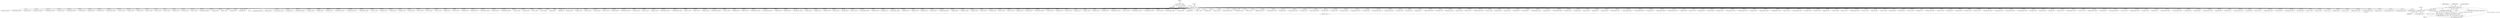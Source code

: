 digraph "0_ImageMagick_56d6e20de489113617cbbddaf41e92600a34db22@array" {
"1006745" [label="(Call,msl_info->image[n] == (Image *) NULL)"];
"1006751" [label="(Call,(Image *) NULL)"];
"1000237" [label="(Call,(char *) NULL)"];
"1000232" [label="(Call,(const char *) NULL)"];
"1006825" [label="(Call,EqualizeImage(msl_info->image[n]))"];
"1006823" [label="(Call,(void) EqualizeImage(msl_info->image[n]))"];
"1017024" [label="(Call,(const xmlChar *) NULL)"];
"1018046" [label="(Call,(Image*) NULL)"];
"1014142" [label="(Call,(char **) NULL)"];
"1010798" [label="(Call,(const xmlChar *) NULL)"];
"1017467" [label="(Call,(Image *) NULL)"];
"1015745" [label="(Call,(const xmlChar *) NULL)"];
"1000443" [label="(Call,(Image *) NULL)"];
"1007796" [label="(Call,(char **) NULL)"];
"1016888" [label="(Call,(char **) NULL)"];
"1006745" [label="(Call,msl_info->image[n] == (Image *) NULL)"];
"1012032" [label="(Call,(char **) NULL)"];
"1014502" [label="(Call,(Image *) NULL)"];
"1003100" [label="(Call,(char **) NULL)"];
"1014729" [label="(Call,(const xmlChar *) NULL)"];
"1008582" [label="(Call,(const xmlChar *) NULL)"];
"1016387" [label="(Call,(char **) NULL)"];
"1016837" [label="(Call,(const xmlChar *) NULL)"];
"1000234" [label="(Identifier,NULL)"];
"1009820" [label="(Call,(const xmlChar *) NULL)"];
"1010587" [label="(Call,(Image *) NULL)"];
"1016133" [label="(Call,(const char *) NULL)"];
"1003342" [label="(Call,(const xmlChar *) NULL)"];
"1008856" [label="(Call,(Image *) NULL)"];
"1009117" [label="(Call,(const xmlChar *) NULL)"];
"1004334" [label="(Call,(const xmlChar *) NULL)"];
"1010545" [label="(Call,(Image *) NULL)"];
"1004476" [label="(Call,(const xmlChar *) NULL)"];
"1014438" [label="(Call,(Image *) NULL)"];
"1004223" [label="(Call,(Image *) NULL)"];
"1004443" [label="(Call,(Image *) NULL)"];
"1001578" [label="(Call,(const xmlChar *) NULL)"];
"1005702" [label="(Call,(char **) NULL)"];
"1009445" [label="(Call,(Image *) NULL)"];
"1014856" [label="(Call,(Image *) NULL)"];
"1014978" [label="(Call,(char **) NULL)"];
"1001878" [label="(Call,(char **) NULL)"];
"1011909" [label="(Call,(char **) NULL)"];
"1006409" [label="(Call,(Image *) NULL)"];
"1001942" [label="(Call,(Image *) NULL)"];
"1009559" [label="(Call,(char **) NULL)"];
"1018654" [label="(Call,(const xmlChar *) NULL)"];
"1003311" [label="(Call,(Image *) NULL)"];
"1008674" [label="(Call,(char **) NULL)"];
"1016998" [label="(Call,(Image *) NULL)"];
"1016530" [label="(Call,(Image *) NULL)"];
"1019593" [label="(Call,value != NULL)"];
"1018956" [label="(Call,(const xmlChar *) NULL)"];
"1006743" [label="(Block,)"];
"1005566" [label="(Call,(char **) NULL)"];
"1004729" [label="(Call,(const xmlChar *) NULL)"];
"1009780" [label="(Call,(Image *) NULL)"];
"1019251" [label="(Call,(const xmlChar *) NULL)"];
"1002635" [label="(Call,(Image *) NULL)"];
"1013972" [label="(Call,(Image *) NULL)"];
"1015719" [label="(Call,(Image *) NULL)"];
"1006776" [label="(Call,(const xmlChar *) NULL)"];
"1002016" [label="(Call,(const xmlChar *) NULL)"];
"1017744" [label="(Call,(const xmlChar *) NULL)"];
"1008628" [label="(Call,(char **) NULL)"];
"1018781" [label="(Call,(Image *) NULL)"];
"1006764" [label="(Identifier,attributes)"];
"1003476" [label="(Call,(Image *) NULL)"];
"1006368" [label="(Call,(Image *) NULL)"];
"1000279" [label="(Call,(Image *) NULL)"];
"1019173" [label="(Call,(char **) NULL)"];
"1001058" [label="(Call,(char **) NULL)"];
"1005603" [label="(Call,(char **) NULL)"];
"1018251" [label="(Call,(Image*) NULL)"];
"1016684" [label="(Call,(char **) NULL)"];
"1019225" [label="(Call,(Image *) NULL)"];
"1002948" [label="(Call,(Image *) NULL)"];
"1006241" [label="(Call,(const xmlChar *) NULL)"];
"1006746" [label="(Call,msl_info->image[n])"];
"1004306" [label="(Call,(Image *) NULL)"];
"1001756" [label="(Call,(const xmlChar *) NULL)"];
"1006857" [label="(Call,(Image *) NULL)"];
"1003989" [label="(Call,(Image *) NULL)"];
"1012916" [label="(Call,(char *) NULL)"];
"1010015" [label="(Call,(char **) NULL)"];
"1017719" [label="(Call,(Image *) NULL)"];
"1000239" [label="(Identifier,NULL)"];
"1002451" [label="(Call,(Image *) NULL)"];
"1011200" [label="(Call,(Image *) NULL)"];
"1010393" [label="(Call,(Image *) NULL)"];
"1012993" [label="(Call,(Image *) NULL)"];
"1006330" [label="(Call,(char **) NULL)"];
"1017221" [label="(Call,(Image *) NULL)"];
"1002525" [label="(Call,(const xmlChar *) NULL)"];
"1006756" [label="(Identifier,OptionError)"];
"1014248" [label="(Call,(Image *) NULL)"];
"1007724" [label="(Call,(char **) NULL)"];
"1014207" [label="(Call,(Image *) NULL)"];
"1007223" [label="(Call,(const xmlChar *) NULL)"];
"1013018" [label="(Call,(const xmlChar *) NULL)"];
"1017674" [label="(Call,(char **) NULL)"];
"1000936" [label="(Call,(char **) NULL)"];
"1006216" [label="(Call,(Image *) NULL)"];
"1018449" [label="(Call,(const xmlChar *) NULL)"];
"1009893" [label="(Call,(char **) NULL)"];
"1004956" [label="(Call,(Image *) NULL)"];
"1000959" [label="(Call,(char **) NULL)"];
"1000533" [label="(Call,(const xmlChar *) NULL)"];
"1006434" [label="(Call,(const xmlChar *) NULL)"];
"1014663" [label="(Call,(Image *) NULL)"];
"1018113" [label="(Call,(Image*) NULL)"];
"1002331" [label="(Call,(const xmlChar *) NULL)"];
"1008729" [label="(Call,(Image *) NULL)"];
"1009605" [label="(Call,(Image *) NULL)"];
"1015066" [label="(Call,(Image *) NULL)"];
"1005726" [label="(Call,(char **) NULL)"];
"1006627" [label="(Call,(Image *) NULL)"];
"1006523" [label="(Call,(char **) NULL)"];
"1010277" [label="(Call,(const xmlChar *) NULL)"];
"1002499" [label="(Call,(Image *) NULL)"];
"1009081" [label="(Call,(Image *) NULL)"];
"1012865" [label="(Call,(const xmlChar *) NULL)"];
"1000484" [label="(Call,(Image *) NULL)"];
"1017564" [label="(Call,(Image *) NULL)"];
"1008142" [label="(Call,(Image *) NULL)"];
"1007570" [label="(Call,(Image *) NULL)"];
"1014281" [label="(Call,(const xmlChar *) NULL)"];
"1016811" [label="(Call,(Image *) NULL)"];
"1019031" [label="(Call,(const char *) NULL)"];
"1007182" [label="(Call,(Image *) NULL)"];
"1006831" [label="(ControlStructure,break;)"];
"1009876" [label="(Call,(char **) NULL)"];
"1010252" [label="(Call,(Image *) NULL)"];
"1013695" [label="(Call,(char **) NULL)"];
"1017833" [label="(Call,(char **) NULL)"];
"1017871" [label="(Call,(Image *) NULL)"];
"1018321" [label="(Call,(Image *) NULL)"];
"1006753" [label="(Identifier,NULL)"];
"1000230" [label="(Call,keyword=(const char *) NULL)"];
"1007668" [label="(Call,(const xmlChar *) NULL)"];
"1006751" [label="(Call,(Image *) NULL)"];
"1008334" [label="(Call,(Image *) NULL)"];
"1007621" [label="(Call,(Image *) NULL)"];
"1010734" [label="(Call,(char **) NULL)"];
"1015016" [label="(Call,(Image *) NULL)"];
"1018821" [label="(Call,(Image *) NULL)"];
"1013607" [label="(Call,(Image *) NULL)"];
"1002291" [label="(Call,(Image *) NULL)"];
"1007967" [label="(Call,(const xmlChar *) NULL)"];
"1017364" [label="(Call,(char **) NULL)"];
"1011472" [label="(Call,(const xmlChar **) NULL)"];
"1000232" [label="(Call,(const char *) NULL)"];
"1002997" [label="(Call,(const xmlChar *) NULL)"];
"1013107" [label="(Call,(char **) NULL)"];
"1006744" [label="(ControlStructure,if (msl_info->image[n] == (Image *) NULL))"];
"1016555" [label="(Call,(const xmlChar *) NULL)"];
"1009940" [label="(Call,(char **) NULL)"];
"1019096" [label="(Call,(Image *) NULL)"];
"1011886" [label="(Call,(char **) NULL)"];
"1018928" [label="(Call,(Image *) NULL)"];
"1015669" [label="(Call,(char **) NULL)"];
"1012853" [label="(Call,(const xmlChar **) NULL)"];
"1000235" [label="(Call,value=(char *) NULL)"];
"1009965" [label="(Call,(char **) NULL)"];
"1004981" [label="(Call,(const xmlChar *) NULL)"];
"1002709" [label="(Call,(const xmlChar *) NULL)"];
"1008246" [label="(Call,(Image *) NULL)"];
"1006826" [label="(Call,msl_info->image[n])"];
"1014003" [label="(Call,(const xmlChar *) NULL)"];
"1001731" [label="(Call,(Image *) NULL)"];
"1005108" [label="(Call,(const xmlChar *) NULL)"];
"1018560" [label="(Call,(Image *) NULL)"];
"1015487" [label="(Call,(Image *) NULL)"];
"1006823" [label="(Call,(void) EqualizeImage(msl_info->image[n]))"];
"1003448" [label="(Call,(const char *) NULL)"];
"1000307" [label="(Call,(const xmlChar *) NULL)"];
"1001550" [label="(Call,(Image *) NULL)"];
"1019122" [label="(Call,(const xmlChar *) NULL)"];
"1019477" [label="(Call,(const xmlChar *) NULL)"];
"1005059" [label="(Call,(Image *) NULL)"];
"1001680" [label="(Call,(Image *) NULL)"];
"1012626" [label="(Call,(Image *) NULL)"];
"1014528" [label="(Call,(const xmlChar *) NULL)"];
"1015235" [label="(Call,(Image *) NULL)"];
"1003765" [label="(Call,(const char *) NULL)"];
"1001084" [label="(Call,(char **) NULL)"];
"1003943" [label="(Call,(char **) NULL)"];
"1010418" [label="(Call,(const xmlChar *) NULL)"];
"1009284" [label="(Call,(char **) NULL)"];
"1014901" [label="(Call,(Image *) NULL)"];
"1008651" [label="(Call,(char **) NULL)"];
"1010884" [label="(Call,(Image *) NULL)"];
"1002239" [label="(Call,(Image *) NULL)"];
"1017596" [label="(Call,(const xmlChar *) NULL)"];
"1010082" [label="(Call,(Image *) NULL)"];
"1017492" [label="(Call,(const xmlChar *) NULL)"];
"1013238" [label="(Call,(Image *) NULL)"];
"1017427" [label="(Call,(Image *) NULL)"];
"1002576" [label="(Call,(char **) NULL)"];
"1015276" [label="(Call,(Image *) NULL)"];
"1009646" [label="(Call,(Image *) NULL)"];
"1012662" [label="(Call,(const xmlChar *) NULL)"];
"1017246" [label="(Call,(const xmlChar *) NULL)"];
"1018149" [label="(Call,(const xmlChar *) NULL)"];
"1002676" [label="(Call,(Image *) NULL)"];
"1008160" [label="(Call,(const xmlChar *) NULL)"];
"1008359" [label="(Call,(const xmlChar *) NULL)"];
"1015445" [label="(Call,(Image *) NULL)"];
"1016362" [label="(Call,(char **) NULL)"];
"1014704" [label="(Call,(Image *) NULL)"];
"1019451" [label="(Call,(Image *) NULL)"];
"1019349" [label="(Call,(Image *) NULL)"];
"1011228" [label="(Call,(const xmlChar *) NULL)"];
"1013639" [label="(Call,(const xmlChar *) NULL)"];
"1004832" [label="(Call,(Image *) NULL)"];
"1010626" [label="(Call,(const xmlChar *) NULL)"];
"1013264" [label="(Call,(const xmlChar *) NULL)"];
"1018710" [label="(Call,(char **) NULL)"];
"1010110" [label="(Call,(const xmlChar *) NULL)"];
"1002906" [label="(Call,(Image *) NULL)"];
"1006931" [label="(Call,(Image *) NULL)"];
"1007056" [label="(Call,(Image *) NULL)"];
"1009990" [label="(Call,(char **) NULL)"];
"1013764" [label="(Call,(char **) NULL)"];
"1003505" [label="(Call,(const xmlChar *) NULL)"];
"1012008" [label="(Call,(char **) NULL)"];
"1013929" [label="(Call,(Image *) NULL)"];
"1009203" [label="(Call,(char **) NULL)"];
"1016947" [label="(Call,(Image *) NULL)"];
"1018629" [label="(Call,(Image *) NULL)"];
"1014785" [label="(Call,(char **) NULL)"];
"1017908" [label="(Call,(Image*) NULL)"];
"1018846" [label="(Call,(const xmlChar *) NULL)"];
"1015584" [label="(Call,(char **) NULL)"];
"1006586" [label="(Call,(Image *) NULL)"];
"1007941" [label="(Call,(Image *) NULL)"];
"1004701" [label="(Call,(Image *) NULL)"];
"1010507" [label="(Call,(char **) NULL)"];
"1015091" [label="(Call,(const xmlChar *) NULL)"];
"1008997" [label="(Call,(const char *) NULL)"];
"1008887" [label="(Call,(const xmlChar *) NULL)"];
"1009470" [label="(Call,(const xmlChar *) NULL)"];
"1016489" [label="(Call,(Image *) NULL)"];
"1016763" [label="(Call,(Image *) NULL)"];
"1017180" [label="(Call,(Image *) NULL)"];
"1000237" [label="(Call,(char *) NULL)"];
"1007821" [label="(Call,(char **) NULL)"];
"1010786" [label="(Call,(const xmlChar **) NULL)"];
"1013787" [label="(Call,(char **) NULL)"];
"1015301" [label="(Call,(const xmlChar *) NULL)"];
"1008556" [label="(Call,(Image *) NULL)"];
"1014927" [label="(Call,(const xmlChar *) NULL)"];
"1008415" [label="(Call,(char **) NULL)"];
"1019610" [label="(MethodReturn,static void)"];
"1006765" [label="(Call,(const xmlChar **) NULL)"];
"1015528" [label="(Call,(const xmlChar *) NULL)"];
"1016278" [label="(Call,(Image *) NULL)"];
"1006825" [label="(Call,EqualizeImage(msl_info->image[n]))"];
"1001983" [label="(Call,(Image *) NULL)"];
"1011483" [label="(Call,(const xmlChar *) NULL)"];
"1017944" [label="(Call,(const xmlChar *) NULL)"];
"1004660" [label="(Call,(Image *) NULL)"];
"1008486" [label="(Call,(Image *) NULL)"];
"1016306" [label="(Call,(const xmlChar *) NULL)"];
"1018416" [label="(Call,(Image *) NULL)"];
"1013153" [label="(Call,(Image *) NULL)"];
"1006745" -> "1006744"  [label="AST: "];
"1006745" -> "1006751"  [label="CFG: "];
"1006746" -> "1006745"  [label="AST: "];
"1006751" -> "1006745"  [label="AST: "];
"1006756" -> "1006745"  [label="CFG: "];
"1006764" -> "1006745"  [label="CFG: "];
"1006745" -> "1019610"  [label="DDG: msl_info->image[n]"];
"1006745" -> "1019610"  [label="DDG: msl_info->image[n] == (Image *) NULL"];
"1006745" -> "1019610"  [label="DDG: (Image *) NULL"];
"1006751" -> "1006745"  [label="DDG: NULL"];
"1006745" -> "1006825"  [label="DDG: msl_info->image[n]"];
"1006751" -> "1006753"  [label="CFG: "];
"1006752" -> "1006751"  [label="AST: "];
"1006753" -> "1006751"  [label="AST: "];
"1000237" -> "1006751"  [label="DDG: NULL"];
"1006751" -> "1006765"  [label="DDG: NULL"];
"1006751" -> "1019593"  [label="DDG: NULL"];
"1000237" -> "1000235"  [label="AST: "];
"1000237" -> "1000239"  [label="CFG: "];
"1000238" -> "1000237"  [label="AST: "];
"1000239" -> "1000237"  [label="AST: "];
"1000235" -> "1000237"  [label="CFG: "];
"1000237" -> "1000235"  [label="DDG: NULL"];
"1000232" -> "1000237"  [label="DDG: NULL"];
"1000237" -> "1000279"  [label="DDG: NULL"];
"1000237" -> "1000307"  [label="DDG: NULL"];
"1000237" -> "1000443"  [label="DDG: NULL"];
"1000237" -> "1000484"  [label="DDG: NULL"];
"1000237" -> "1000533"  [label="DDG: NULL"];
"1000237" -> "1000936"  [label="DDG: NULL"];
"1000237" -> "1000959"  [label="DDG: NULL"];
"1000237" -> "1001058"  [label="DDG: NULL"];
"1000237" -> "1001084"  [label="DDG: NULL"];
"1000237" -> "1001550"  [label="DDG: NULL"];
"1000237" -> "1001578"  [label="DDG: NULL"];
"1000237" -> "1001680"  [label="DDG: NULL"];
"1000237" -> "1001731"  [label="DDG: NULL"];
"1000237" -> "1001756"  [label="DDG: NULL"];
"1000237" -> "1001878"  [label="DDG: NULL"];
"1000237" -> "1001942"  [label="DDG: NULL"];
"1000237" -> "1001983"  [label="DDG: NULL"];
"1000237" -> "1002016"  [label="DDG: NULL"];
"1000237" -> "1002239"  [label="DDG: NULL"];
"1000237" -> "1002291"  [label="DDG: NULL"];
"1000237" -> "1002331"  [label="DDG: NULL"];
"1000237" -> "1002451"  [label="DDG: NULL"];
"1000237" -> "1002499"  [label="DDG: NULL"];
"1000237" -> "1002525"  [label="DDG: NULL"];
"1000237" -> "1002576"  [label="DDG: NULL"];
"1000237" -> "1002635"  [label="DDG: NULL"];
"1000237" -> "1002676"  [label="DDG: NULL"];
"1000237" -> "1002709"  [label="DDG: NULL"];
"1000237" -> "1002906"  [label="DDG: NULL"];
"1000237" -> "1002948"  [label="DDG: NULL"];
"1000237" -> "1002997"  [label="DDG: NULL"];
"1000237" -> "1003100"  [label="DDG: NULL"];
"1000237" -> "1003311"  [label="DDG: NULL"];
"1000237" -> "1003342"  [label="DDG: NULL"];
"1000237" -> "1003448"  [label="DDG: NULL"];
"1000237" -> "1003476"  [label="DDG: NULL"];
"1000237" -> "1003505"  [label="DDG: NULL"];
"1000237" -> "1003765"  [label="DDG: NULL"];
"1000237" -> "1003943"  [label="DDG: NULL"];
"1000237" -> "1003989"  [label="DDG: NULL"];
"1000237" -> "1004223"  [label="DDG: NULL"];
"1000237" -> "1004306"  [label="DDG: NULL"];
"1000237" -> "1004334"  [label="DDG: NULL"];
"1000237" -> "1004443"  [label="DDG: NULL"];
"1000237" -> "1004476"  [label="DDG: NULL"];
"1000237" -> "1004660"  [label="DDG: NULL"];
"1000237" -> "1004701"  [label="DDG: NULL"];
"1000237" -> "1004729"  [label="DDG: NULL"];
"1000237" -> "1004832"  [label="DDG: NULL"];
"1000237" -> "1004956"  [label="DDG: NULL"];
"1000237" -> "1004981"  [label="DDG: NULL"];
"1000237" -> "1005059"  [label="DDG: NULL"];
"1000237" -> "1005108"  [label="DDG: NULL"];
"1000237" -> "1005566"  [label="DDG: NULL"];
"1000237" -> "1005603"  [label="DDG: NULL"];
"1000237" -> "1005702"  [label="DDG: NULL"];
"1000237" -> "1005726"  [label="DDG: NULL"];
"1000237" -> "1006216"  [label="DDG: NULL"];
"1000237" -> "1006241"  [label="DDG: NULL"];
"1000237" -> "1006330"  [label="DDG: NULL"];
"1000237" -> "1006368"  [label="DDG: NULL"];
"1000237" -> "1006409"  [label="DDG: NULL"];
"1000237" -> "1006434"  [label="DDG: NULL"];
"1000237" -> "1006523"  [label="DDG: NULL"];
"1000237" -> "1006586"  [label="DDG: NULL"];
"1000237" -> "1006627"  [label="DDG: NULL"];
"1000237" -> "1006776"  [label="DDG: NULL"];
"1000237" -> "1006857"  [label="DDG: NULL"];
"1000237" -> "1006931"  [label="DDG: NULL"];
"1000237" -> "1007056"  [label="DDG: NULL"];
"1000237" -> "1007182"  [label="DDG: NULL"];
"1000237" -> "1007223"  [label="DDG: NULL"];
"1000237" -> "1007570"  [label="DDG: NULL"];
"1000237" -> "1007621"  [label="DDG: NULL"];
"1000237" -> "1007668"  [label="DDG: NULL"];
"1000237" -> "1007724"  [label="DDG: NULL"];
"1000237" -> "1007796"  [label="DDG: NULL"];
"1000237" -> "1007821"  [label="DDG: NULL"];
"1000237" -> "1007941"  [label="DDG: NULL"];
"1000237" -> "1007967"  [label="DDG: NULL"];
"1000237" -> "1008142"  [label="DDG: NULL"];
"1000237" -> "1008160"  [label="DDG: NULL"];
"1000237" -> "1008246"  [label="DDG: NULL"];
"1000237" -> "1008334"  [label="DDG: NULL"];
"1000237" -> "1008359"  [label="DDG: NULL"];
"1000237" -> "1008415"  [label="DDG: NULL"];
"1000237" -> "1008486"  [label="DDG: NULL"];
"1000237" -> "1008556"  [label="DDG: NULL"];
"1000237" -> "1008582"  [label="DDG: NULL"];
"1000237" -> "1008628"  [label="DDG: NULL"];
"1000237" -> "1008651"  [label="DDG: NULL"];
"1000237" -> "1008674"  [label="DDG: NULL"];
"1000237" -> "1008729"  [label="DDG: NULL"];
"1000237" -> "1008856"  [label="DDG: NULL"];
"1000237" -> "1008887"  [label="DDG: NULL"];
"1000237" -> "1008997"  [label="DDG: NULL"];
"1000237" -> "1009081"  [label="DDG: NULL"];
"1000237" -> "1009117"  [label="DDG: NULL"];
"1000237" -> "1009203"  [label="DDG: NULL"];
"1000237" -> "1009284"  [label="DDG: NULL"];
"1000237" -> "1009445"  [label="DDG: NULL"];
"1000237" -> "1009470"  [label="DDG: NULL"];
"1000237" -> "1009559"  [label="DDG: NULL"];
"1000237" -> "1009605"  [label="DDG: NULL"];
"1000237" -> "1009646"  [label="DDG: NULL"];
"1000237" -> "1009780"  [label="DDG: NULL"];
"1000237" -> "1009820"  [label="DDG: NULL"];
"1000237" -> "1009876"  [label="DDG: NULL"];
"1000237" -> "1009893"  [label="DDG: NULL"];
"1000237" -> "1009940"  [label="DDG: NULL"];
"1000237" -> "1009965"  [label="DDG: NULL"];
"1000237" -> "1009990"  [label="DDG: NULL"];
"1000237" -> "1010015"  [label="DDG: NULL"];
"1000237" -> "1010082"  [label="DDG: NULL"];
"1000237" -> "1010110"  [label="DDG: NULL"];
"1000237" -> "1010252"  [label="DDG: NULL"];
"1000237" -> "1010277"  [label="DDG: NULL"];
"1000237" -> "1010393"  [label="DDG: NULL"];
"1000237" -> "1010418"  [label="DDG: NULL"];
"1000237" -> "1010507"  [label="DDG: NULL"];
"1000237" -> "1010545"  [label="DDG: NULL"];
"1000237" -> "1010587"  [label="DDG: NULL"];
"1000237" -> "1010626"  [label="DDG: NULL"];
"1000237" -> "1010734"  [label="DDG: NULL"];
"1000237" -> "1010786"  [label="DDG: NULL"];
"1000237" -> "1010798"  [label="DDG: NULL"];
"1000237" -> "1010884"  [label="DDG: NULL"];
"1000237" -> "1011200"  [label="DDG: NULL"];
"1000237" -> "1011228"  [label="DDG: NULL"];
"1000237" -> "1011472"  [label="DDG: NULL"];
"1000237" -> "1011483"  [label="DDG: NULL"];
"1000237" -> "1011886"  [label="DDG: NULL"];
"1000237" -> "1011909"  [label="DDG: NULL"];
"1000237" -> "1012008"  [label="DDG: NULL"];
"1000237" -> "1012032"  [label="DDG: NULL"];
"1000237" -> "1012626"  [label="DDG: NULL"];
"1000237" -> "1012662"  [label="DDG: NULL"];
"1000237" -> "1012853"  [label="DDG: NULL"];
"1000237" -> "1012865"  [label="DDG: NULL"];
"1000237" -> "1012916"  [label="DDG: NULL"];
"1000237" -> "1012993"  [label="DDG: NULL"];
"1000237" -> "1013018"  [label="DDG: NULL"];
"1000237" -> "1013107"  [label="DDG: NULL"];
"1000237" -> "1013153"  [label="DDG: NULL"];
"1000237" -> "1013238"  [label="DDG: NULL"];
"1000237" -> "1013264"  [label="DDG: NULL"];
"1000237" -> "1013607"  [label="DDG: NULL"];
"1000237" -> "1013639"  [label="DDG: NULL"];
"1000237" -> "1013695"  [label="DDG: NULL"];
"1000237" -> "1013764"  [label="DDG: NULL"];
"1000237" -> "1013787"  [label="DDG: NULL"];
"1000237" -> "1013929"  [label="DDG: NULL"];
"1000237" -> "1013972"  [label="DDG: NULL"];
"1000237" -> "1014003"  [label="DDG: NULL"];
"1000237" -> "1014142"  [label="DDG: NULL"];
"1000237" -> "1014207"  [label="DDG: NULL"];
"1000237" -> "1014248"  [label="DDG: NULL"];
"1000237" -> "1014281"  [label="DDG: NULL"];
"1000237" -> "1014438"  [label="DDG: NULL"];
"1000237" -> "1014502"  [label="DDG: NULL"];
"1000237" -> "1014528"  [label="DDG: NULL"];
"1000237" -> "1014663"  [label="DDG: NULL"];
"1000237" -> "1014704"  [label="DDG: NULL"];
"1000237" -> "1014729"  [label="DDG: NULL"];
"1000237" -> "1014785"  [label="DDG: NULL"];
"1000237" -> "1014856"  [label="DDG: NULL"];
"1000237" -> "1014901"  [label="DDG: NULL"];
"1000237" -> "1014927"  [label="DDG: NULL"];
"1000237" -> "1014978"  [label="DDG: NULL"];
"1000237" -> "1015016"  [label="DDG: NULL"];
"1000237" -> "1015066"  [label="DDG: NULL"];
"1000237" -> "1015091"  [label="DDG: NULL"];
"1000237" -> "1015235"  [label="DDG: NULL"];
"1000237" -> "1015276"  [label="DDG: NULL"];
"1000237" -> "1015301"  [label="DDG: NULL"];
"1000237" -> "1015445"  [label="DDG: NULL"];
"1000237" -> "1015487"  [label="DDG: NULL"];
"1000237" -> "1015528"  [label="DDG: NULL"];
"1000237" -> "1015584"  [label="DDG: NULL"];
"1000237" -> "1015669"  [label="DDG: NULL"];
"1000237" -> "1015719"  [label="DDG: NULL"];
"1000237" -> "1015745"  [label="DDG: NULL"];
"1000237" -> "1016133"  [label="DDG: NULL"];
"1000237" -> "1016278"  [label="DDG: NULL"];
"1000237" -> "1016306"  [label="DDG: NULL"];
"1000237" -> "1016362"  [label="DDG: NULL"];
"1000237" -> "1016387"  [label="DDG: NULL"];
"1000237" -> "1016489"  [label="DDG: NULL"];
"1000237" -> "1016530"  [label="DDG: NULL"];
"1000237" -> "1016555"  [label="DDG: NULL"];
"1000237" -> "1016684"  [label="DDG: NULL"];
"1000237" -> "1016763"  [label="DDG: NULL"];
"1000237" -> "1016811"  [label="DDG: NULL"];
"1000237" -> "1016837"  [label="DDG: NULL"];
"1000237" -> "1016888"  [label="DDG: NULL"];
"1000237" -> "1016947"  [label="DDG: NULL"];
"1000237" -> "1016998"  [label="DDG: NULL"];
"1000237" -> "1017024"  [label="DDG: NULL"];
"1000237" -> "1017180"  [label="DDG: NULL"];
"1000237" -> "1017221"  [label="DDG: NULL"];
"1000237" -> "1017246"  [label="DDG: NULL"];
"1000237" -> "1017364"  [label="DDG: NULL"];
"1000237" -> "1017427"  [label="DDG: NULL"];
"1000237" -> "1017467"  [label="DDG: NULL"];
"1000237" -> "1017492"  [label="DDG: NULL"];
"1000237" -> "1017564"  [label="DDG: NULL"];
"1000237" -> "1017596"  [label="DDG: NULL"];
"1000237" -> "1017674"  [label="DDG: NULL"];
"1000237" -> "1017719"  [label="DDG: NULL"];
"1000237" -> "1017744"  [label="DDG: NULL"];
"1000237" -> "1017833"  [label="DDG: NULL"];
"1000237" -> "1017871"  [label="DDG: NULL"];
"1000237" -> "1017908"  [label="DDG: NULL"];
"1000237" -> "1017944"  [label="DDG: NULL"];
"1000237" -> "1018046"  [label="DDG: NULL"];
"1000237" -> "1018113"  [label="DDG: NULL"];
"1000237" -> "1018149"  [label="DDG: NULL"];
"1000237" -> "1018251"  [label="DDG: NULL"];
"1000237" -> "1018321"  [label="DDG: NULL"];
"1000237" -> "1018416"  [label="DDG: NULL"];
"1000237" -> "1018449"  [label="DDG: NULL"];
"1000237" -> "1018560"  [label="DDG: NULL"];
"1000237" -> "1018629"  [label="DDG: NULL"];
"1000237" -> "1018654"  [label="DDG: NULL"];
"1000237" -> "1018710"  [label="DDG: NULL"];
"1000237" -> "1018781"  [label="DDG: NULL"];
"1000237" -> "1018821"  [label="DDG: NULL"];
"1000237" -> "1018846"  [label="DDG: NULL"];
"1000237" -> "1018928"  [label="DDG: NULL"];
"1000237" -> "1018956"  [label="DDG: NULL"];
"1000237" -> "1019031"  [label="DDG: NULL"];
"1000237" -> "1019096"  [label="DDG: NULL"];
"1000237" -> "1019122"  [label="DDG: NULL"];
"1000237" -> "1019173"  [label="DDG: NULL"];
"1000237" -> "1019225"  [label="DDG: NULL"];
"1000237" -> "1019251"  [label="DDG: NULL"];
"1000237" -> "1019349"  [label="DDG: NULL"];
"1000237" -> "1019451"  [label="DDG: NULL"];
"1000237" -> "1019477"  [label="DDG: NULL"];
"1000237" -> "1019593"  [label="DDG: NULL"];
"1000232" -> "1000230"  [label="AST: "];
"1000232" -> "1000234"  [label="CFG: "];
"1000233" -> "1000232"  [label="AST: "];
"1000234" -> "1000232"  [label="AST: "];
"1000230" -> "1000232"  [label="CFG: "];
"1000232" -> "1000230"  [label="DDG: NULL"];
"1006825" -> "1006823"  [label="AST: "];
"1006825" -> "1006826"  [label="CFG: "];
"1006826" -> "1006825"  [label="AST: "];
"1006823" -> "1006825"  [label="CFG: "];
"1006825" -> "1019610"  [label="DDG: msl_info->image[n]"];
"1006825" -> "1006823"  [label="DDG: msl_info->image[n]"];
"1006823" -> "1006743"  [label="AST: "];
"1006824" -> "1006823"  [label="AST: "];
"1006831" -> "1006823"  [label="CFG: "];
"1006823" -> "1019610"  [label="DDG: EqualizeImage(msl_info->image[n])"];
"1006823" -> "1019610"  [label="DDG: (void) EqualizeImage(msl_info->image[n])"];
}
